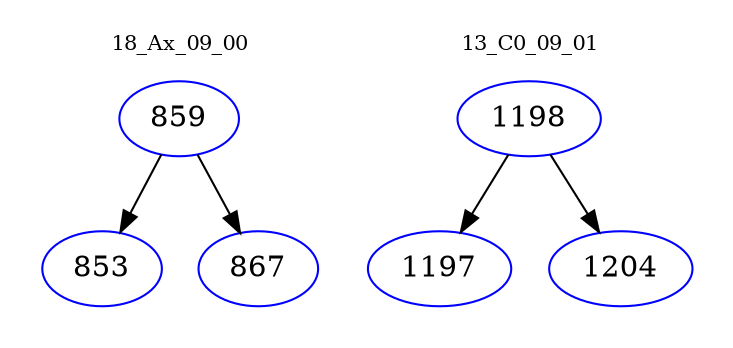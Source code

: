 digraph{
subgraph cluster_0 {
color = white
label = "18_Ax_09_00";
fontsize=10;
T0_859 [label="859", color="blue"]
T0_859 -> T0_853 [color="black"]
T0_853 [label="853", color="blue"]
T0_859 -> T0_867 [color="black"]
T0_867 [label="867", color="blue"]
}
subgraph cluster_1 {
color = white
label = "13_C0_09_01";
fontsize=10;
T1_1198 [label="1198", color="blue"]
T1_1198 -> T1_1197 [color="black"]
T1_1197 [label="1197", color="blue"]
T1_1198 -> T1_1204 [color="black"]
T1_1204 [label="1204", color="blue"]
}
}
